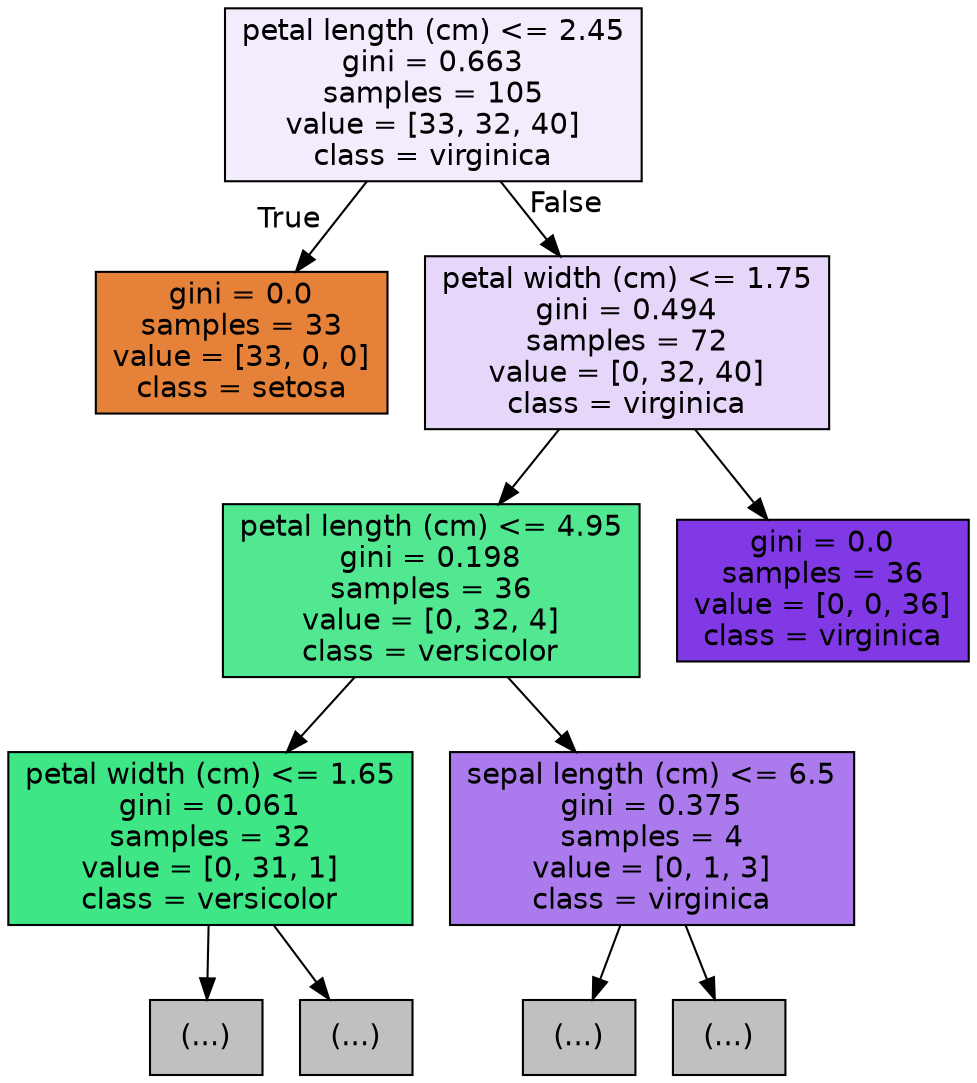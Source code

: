 digraph Tree {
node [shape=box, style="filled", color="black", fontname="helvetica"] ;
edge [fontname="helvetica"] ;
0 [label="petal length (cm) <= 2.45\ngini = 0.663\nsamples = 105\nvalue = [33, 32, 40]\nclass = virginica", fillcolor="#f3ecfc"] ;
1 [label="gini = 0.0\nsamples = 33\nvalue = [33, 0, 0]\nclass = setosa", fillcolor="#e58139"] ;
0 -> 1 [labeldistance=2.5, labelangle=45, headlabel="True"] ;
2 [label="petal width (cm) <= 1.75\ngini = 0.494\nsamples = 72\nvalue = [0, 32, 40]\nclass = virginica", fillcolor="#e6d7fa"] ;
0 -> 2 [labeldistance=2.5, labelangle=-45, headlabel="False"] ;
3 [label="petal length (cm) <= 4.95\ngini = 0.198\nsamples = 36\nvalue = [0, 32, 4]\nclass = versicolor", fillcolor="#52e891"] ;
2 -> 3 ;
4 [label="petal width (cm) <= 1.65\ngini = 0.061\nsamples = 32\nvalue = [0, 31, 1]\nclass = versicolor", fillcolor="#3fe685"] ;
3 -> 4 ;
5 [label="(...)", fillcolor="#C0C0C0"] ;
4 -> 5 ;
6 [label="(...)", fillcolor="#C0C0C0"] ;
4 -> 6 ;
7 [label="sepal length (cm) <= 6.5\ngini = 0.375\nsamples = 4\nvalue = [0, 1, 3]\nclass = virginica", fillcolor="#ab7bee"] ;
3 -> 7 ;
8 [label="(...)", fillcolor="#C0C0C0"] ;
7 -> 8 ;
9 [label="(...)", fillcolor="#C0C0C0"] ;
7 -> 9 ;
10 [label="gini = 0.0\nsamples = 36\nvalue = [0, 0, 36]\nclass = virginica", fillcolor="#8139e5"] ;
2 -> 10 ;
}